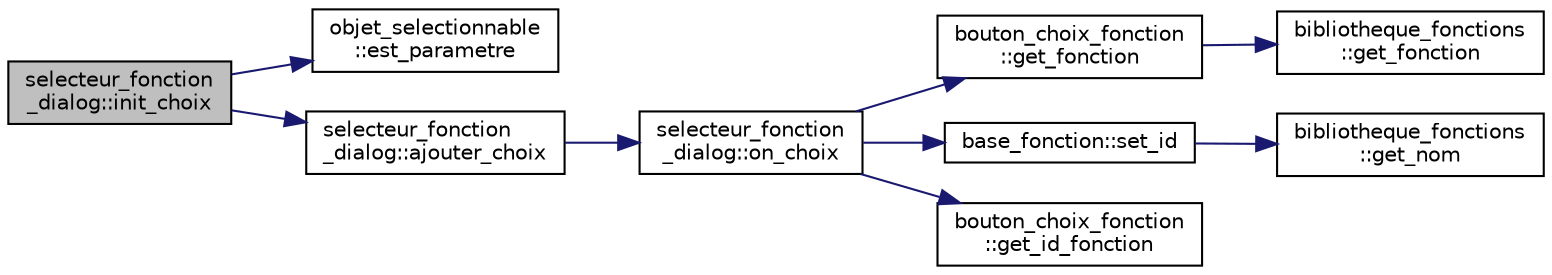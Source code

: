 digraph "selecteur_fonction_dialog::init_choix"
{
  edge [fontname="Helvetica",fontsize="10",labelfontname="Helvetica",labelfontsize="10"];
  node [fontname="Helvetica",fontsize="10",shape=record];
  rankdir="LR";
  Node24 [label="selecteur_fonction\l_dialog::init_choix",height=0.2,width=0.4,color="black", fillcolor="grey75", style="filled", fontcolor="black"];
  Node24 -> Node25 [color="midnightblue",fontsize="10",style="solid",fontname="Helvetica"];
  Node25 [label="objet_selectionnable\l::est_parametre",height=0.2,width=0.4,color="black", fillcolor="white", style="filled",URL="$classobjet__selectionnable.html#a2d06c9e229e16a40d0649fb02d4de235",tooltip="Indique si l&#39;objet est un paramètre. "];
  Node24 -> Node26 [color="midnightblue",fontsize="10",style="solid",fontname="Helvetica"];
  Node26 [label="selecteur_fonction\l_dialog::ajouter_choix",height=0.2,width=0.4,color="black", fillcolor="white", style="filled",URL="$classselecteur__fonction__dialog.html#a2c4fe5b073db74f92374f472b97afbd4",tooltip="Ajoute un choix. "];
  Node26 -> Node27 [color="midnightblue",fontsize="10",style="solid",fontname="Helvetica"];
  Node27 [label="selecteur_fonction\l_dialog::on_choix",height=0.2,width=0.4,color="black", fillcolor="white", style="filled",URL="$classselecteur__fonction__dialog.html#a5f280a20541ea6cbbab52a081f357008",tooltip="Fonction appelée lorsqu&#39;un choix est effectué. "];
  Node27 -> Node28 [color="midnightblue",fontsize="10",style="solid",fontname="Helvetica"];
  Node28 [label="bouton_choix_fonction\l::get_fonction",height=0.2,width=0.4,color="black", fillcolor="white", style="filled",URL="$classbouton__choix__fonction.html#aea2d48c212b1a6ce5cbbbbef5067afe4",tooltip="Instancie et retourne une fonction associé au bouton. "];
  Node28 -> Node29 [color="midnightblue",fontsize="10",style="solid",fontname="Helvetica"];
  Node29 [label="bibliotheque_fonctions\l::get_fonction",height=0.2,width=0.4,color="black", fillcolor="white", style="filled",URL="$classbibliotheque__fonctions.html#a97e2db5603fe4267df7ace47f110b6e0",tooltip="Crée et retourne une fonction pour un type donné. "];
  Node27 -> Node30 [color="midnightblue",fontsize="10",style="solid",fontname="Helvetica"];
  Node30 [label="base_fonction::set_id",height=0.2,width=0.4,color="black", fillcolor="white", style="filled",URL="$classbase__fonction.html#a4d7a7d067af71e0c5e9ec7d6188ac9d1",tooltip="Initialise l&#39;identifiant de la fonction. "];
  Node30 -> Node31 [color="midnightblue",fontsize="10",style="solid",fontname="Helvetica"];
  Node31 [label="bibliotheque_fonctions\l::get_nom",height=0.2,width=0.4,color="black", fillcolor="white", style="filled",URL="$classbibliotheque__fonctions.html#ac8c035960c49cdf0fe7437b82739154e",tooltip="Retourne le nom pour un type de fonction donné. "];
  Node27 -> Node32 [color="midnightblue",fontsize="10",style="solid",fontname="Helvetica"];
  Node32 [label="bouton_choix_fonction\l::get_id_fonction",height=0.2,width=0.4,color="black", fillcolor="white", style="filled",URL="$classbouton__choix__fonction.html#af4dc815981809cf0dad8a187344627e5",tooltip="Accesseur du type de la fonction associée au bouton. "];
}
